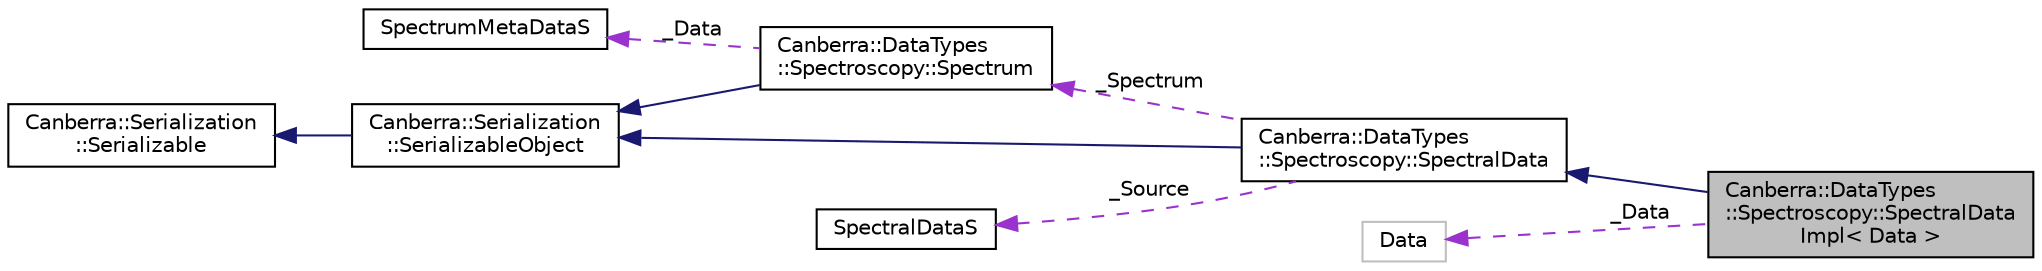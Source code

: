 digraph "Canberra::DataTypes::Spectroscopy::SpectralDataImpl&lt; Data &gt;"
{
  edge [fontname="Helvetica",fontsize="10",labelfontname="Helvetica",labelfontsize="10"];
  node [fontname="Helvetica",fontsize="10",shape=record];
  rankdir="LR";
  Node4 [label="Canberra::DataTypes\l::Spectroscopy::SpectralData\lImpl\< Data \>",height=0.2,width=0.4,color="black", fillcolor="grey75", style="filled", fontcolor="black"];
  Node5 -> Node4 [dir="back",color="midnightblue",fontsize="10",style="solid",fontname="Helvetica"];
  Node5 [label="Canberra::DataTypes\l::Spectroscopy::SpectralData",height=0.2,width=0.4,color="black", fillcolor="white", style="filled",URL="$d2/dbc/class_canberra_1_1_data_types_1_1_spectroscopy_1_1_spectral_data.html"];
  Node6 -> Node5 [dir="back",color="midnightblue",fontsize="10",style="solid",fontname="Helvetica"];
  Node6 [label="Canberra::Serialization\l::SerializableObject",height=0.2,width=0.4,color="black", fillcolor="white", style="filled",URL="$d6/d98/class_canberra_1_1_serialization_1_1_serializable_object.html"];
  Node7 -> Node6 [dir="back",color="midnightblue",fontsize="10",style="solid",fontname="Helvetica"];
  Node7 [label="Canberra::Serialization\l::Serializable",height=0.2,width=0.4,color="black", fillcolor="white", style="filled",URL="$d0/d9f/class_canberra_1_1_serialization_1_1_serializable.html"];
  Node8 -> Node5 [dir="back",color="darkorchid3",fontsize="10",style="dashed",label=" _Source" ,fontname="Helvetica"];
  Node8 [label="SpectralDataS",height=0.2,width=0.4,color="black", fillcolor="white", style="filled",URL="$d8/dc7/struct_spectral_data_s.html"];
  Node9 -> Node5 [dir="back",color="darkorchid3",fontsize="10",style="dashed",label=" _Spectrum" ,fontname="Helvetica"];
  Node9 [label="Canberra::DataTypes\l::Spectroscopy::Spectrum",height=0.2,width=0.4,color="black", fillcolor="white", style="filled",URL="$dd/ddf/class_canberra_1_1_data_types_1_1_spectroscopy_1_1_spectrum.html"];
  Node6 -> Node9 [dir="back",color="midnightblue",fontsize="10",style="solid",fontname="Helvetica"];
  Node10 -> Node9 [dir="back",color="darkorchid3",fontsize="10",style="dashed",label=" _Data" ,fontname="Helvetica"];
  Node10 [label="SpectrumMetaDataS",height=0.2,width=0.4,color="black", fillcolor="white", style="filled",URL="$d9/d1d/struct_spectrum_meta_data_s.html"];
  Node11 -> Node4 [dir="back",color="darkorchid3",fontsize="10",style="dashed",label=" _Data" ,fontname="Helvetica"];
  Node11 [label="Data",height=0.2,width=0.4,color="grey75", fillcolor="white", style="filled"];
}
